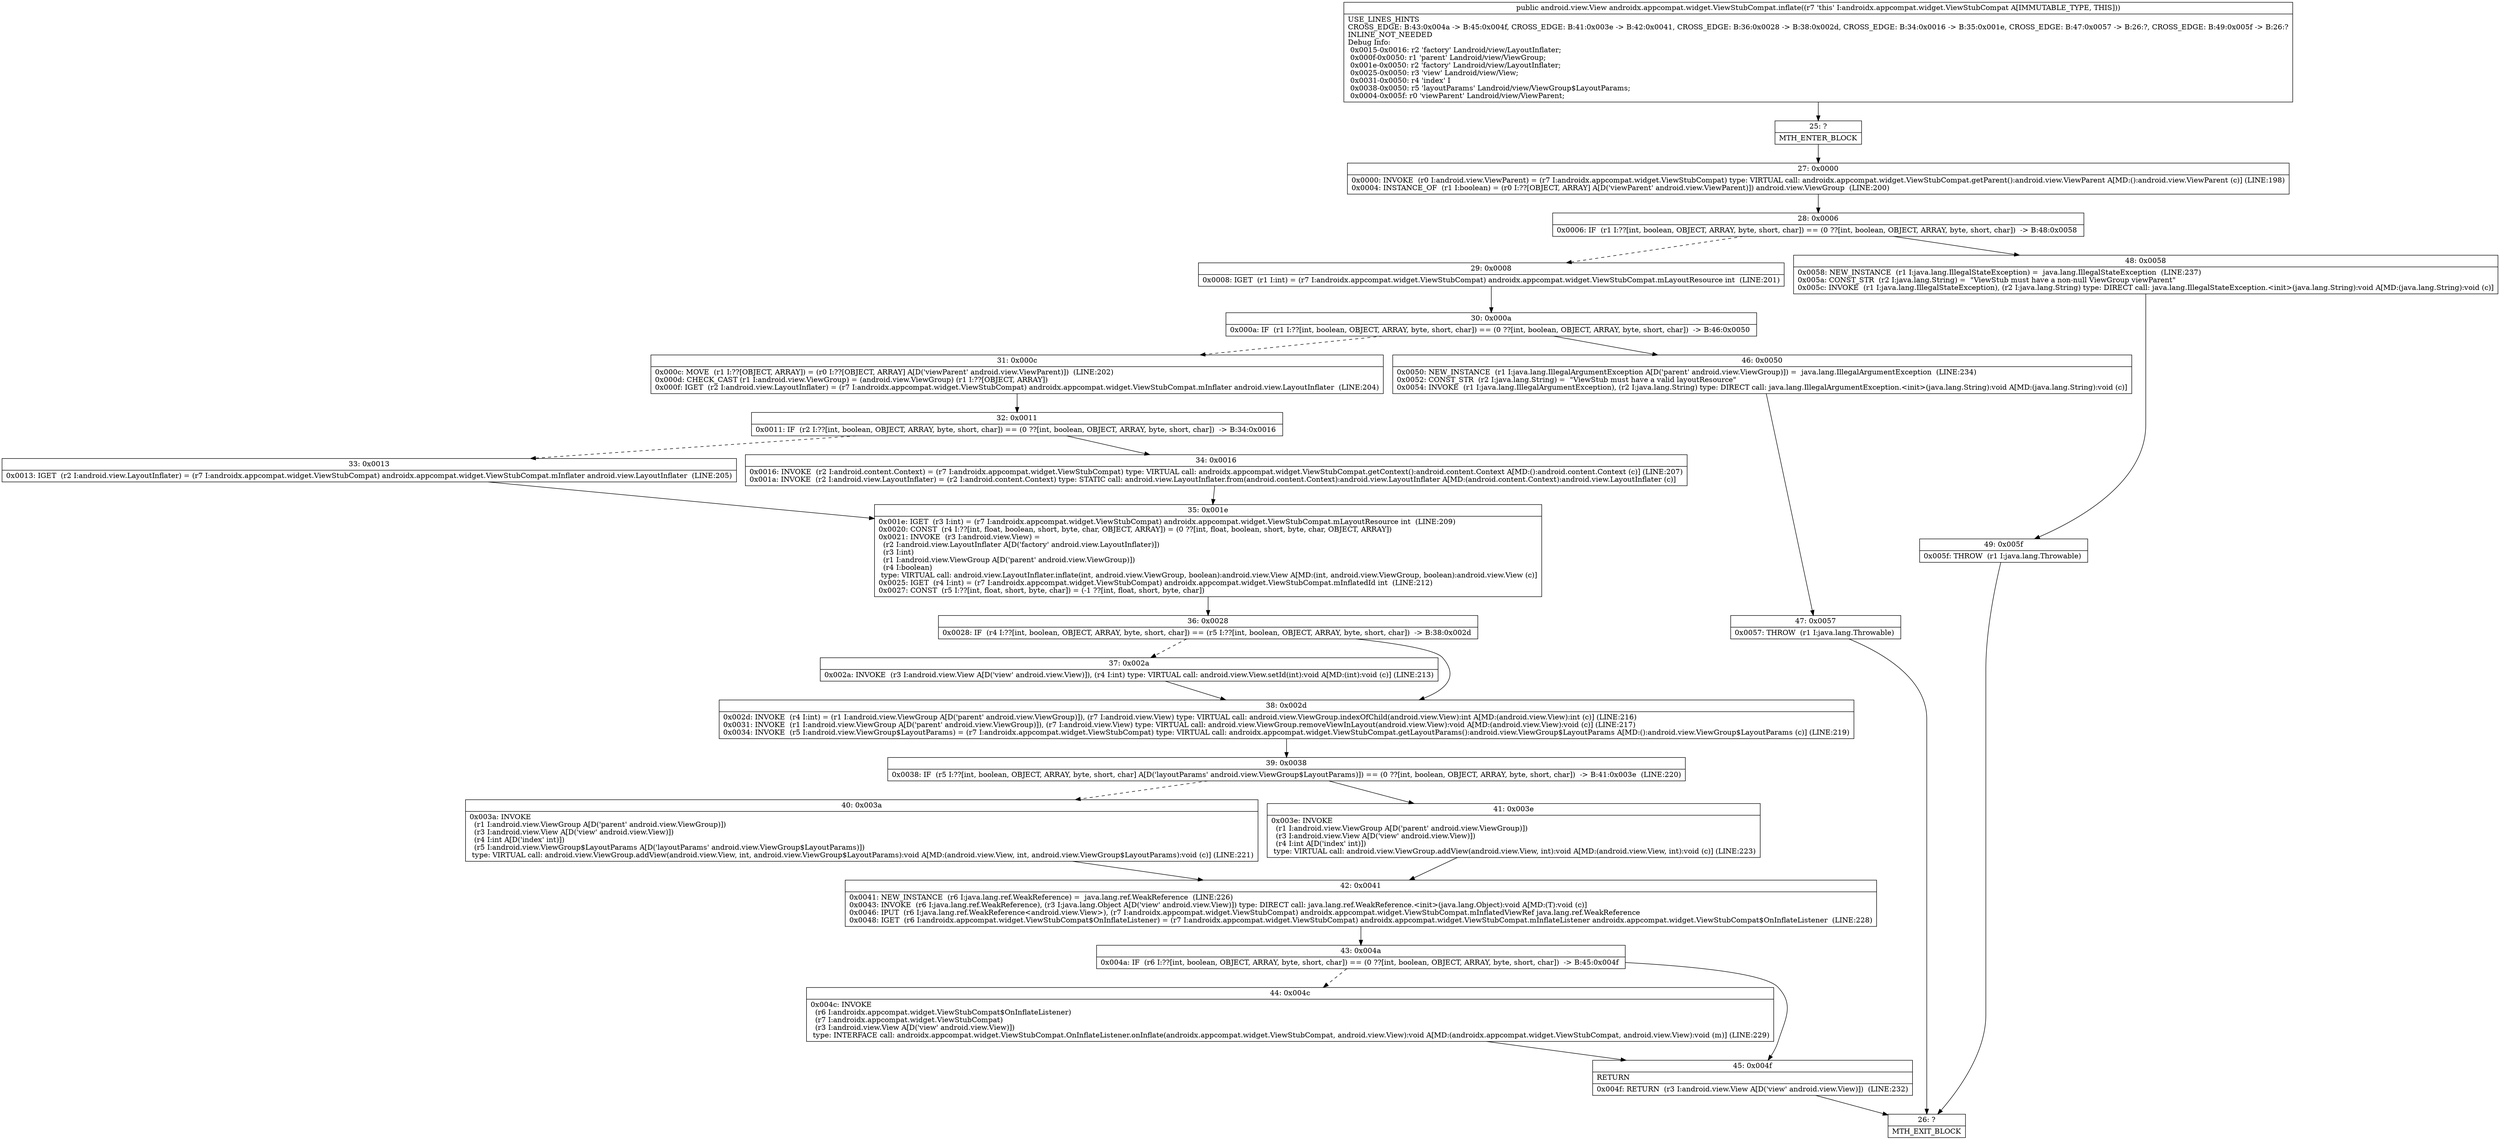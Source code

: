 digraph "CFG forandroidx.appcompat.widget.ViewStubCompat.inflate()Landroid\/view\/View;" {
Node_25 [shape=record,label="{25\:\ ?|MTH_ENTER_BLOCK\l}"];
Node_27 [shape=record,label="{27\:\ 0x0000|0x0000: INVOKE  (r0 I:android.view.ViewParent) = (r7 I:androidx.appcompat.widget.ViewStubCompat) type: VIRTUAL call: androidx.appcompat.widget.ViewStubCompat.getParent():android.view.ViewParent A[MD:():android.view.ViewParent (c)] (LINE:198)\l0x0004: INSTANCE_OF  (r1 I:boolean) = (r0 I:??[OBJECT, ARRAY] A[D('viewParent' android.view.ViewParent)]) android.view.ViewGroup  (LINE:200)\l}"];
Node_28 [shape=record,label="{28\:\ 0x0006|0x0006: IF  (r1 I:??[int, boolean, OBJECT, ARRAY, byte, short, char]) == (0 ??[int, boolean, OBJECT, ARRAY, byte, short, char])  \-\> B:48:0x0058 \l}"];
Node_29 [shape=record,label="{29\:\ 0x0008|0x0008: IGET  (r1 I:int) = (r7 I:androidx.appcompat.widget.ViewStubCompat) androidx.appcompat.widget.ViewStubCompat.mLayoutResource int  (LINE:201)\l}"];
Node_30 [shape=record,label="{30\:\ 0x000a|0x000a: IF  (r1 I:??[int, boolean, OBJECT, ARRAY, byte, short, char]) == (0 ??[int, boolean, OBJECT, ARRAY, byte, short, char])  \-\> B:46:0x0050 \l}"];
Node_31 [shape=record,label="{31\:\ 0x000c|0x000c: MOVE  (r1 I:??[OBJECT, ARRAY]) = (r0 I:??[OBJECT, ARRAY] A[D('viewParent' android.view.ViewParent)])  (LINE:202)\l0x000d: CHECK_CAST (r1 I:android.view.ViewGroup) = (android.view.ViewGroup) (r1 I:??[OBJECT, ARRAY]) \l0x000f: IGET  (r2 I:android.view.LayoutInflater) = (r7 I:androidx.appcompat.widget.ViewStubCompat) androidx.appcompat.widget.ViewStubCompat.mInflater android.view.LayoutInflater  (LINE:204)\l}"];
Node_32 [shape=record,label="{32\:\ 0x0011|0x0011: IF  (r2 I:??[int, boolean, OBJECT, ARRAY, byte, short, char]) == (0 ??[int, boolean, OBJECT, ARRAY, byte, short, char])  \-\> B:34:0x0016 \l}"];
Node_33 [shape=record,label="{33\:\ 0x0013|0x0013: IGET  (r2 I:android.view.LayoutInflater) = (r7 I:androidx.appcompat.widget.ViewStubCompat) androidx.appcompat.widget.ViewStubCompat.mInflater android.view.LayoutInflater  (LINE:205)\l}"];
Node_35 [shape=record,label="{35\:\ 0x001e|0x001e: IGET  (r3 I:int) = (r7 I:androidx.appcompat.widget.ViewStubCompat) androidx.appcompat.widget.ViewStubCompat.mLayoutResource int  (LINE:209)\l0x0020: CONST  (r4 I:??[int, float, boolean, short, byte, char, OBJECT, ARRAY]) = (0 ??[int, float, boolean, short, byte, char, OBJECT, ARRAY]) \l0x0021: INVOKE  (r3 I:android.view.View) = \l  (r2 I:android.view.LayoutInflater A[D('factory' android.view.LayoutInflater)])\l  (r3 I:int)\l  (r1 I:android.view.ViewGroup A[D('parent' android.view.ViewGroup)])\l  (r4 I:boolean)\l type: VIRTUAL call: android.view.LayoutInflater.inflate(int, android.view.ViewGroup, boolean):android.view.View A[MD:(int, android.view.ViewGroup, boolean):android.view.View (c)]\l0x0025: IGET  (r4 I:int) = (r7 I:androidx.appcompat.widget.ViewStubCompat) androidx.appcompat.widget.ViewStubCompat.mInflatedId int  (LINE:212)\l0x0027: CONST  (r5 I:??[int, float, short, byte, char]) = (\-1 ??[int, float, short, byte, char]) \l}"];
Node_36 [shape=record,label="{36\:\ 0x0028|0x0028: IF  (r4 I:??[int, boolean, OBJECT, ARRAY, byte, short, char]) == (r5 I:??[int, boolean, OBJECT, ARRAY, byte, short, char])  \-\> B:38:0x002d \l}"];
Node_37 [shape=record,label="{37\:\ 0x002a|0x002a: INVOKE  (r3 I:android.view.View A[D('view' android.view.View)]), (r4 I:int) type: VIRTUAL call: android.view.View.setId(int):void A[MD:(int):void (c)] (LINE:213)\l}"];
Node_38 [shape=record,label="{38\:\ 0x002d|0x002d: INVOKE  (r4 I:int) = (r1 I:android.view.ViewGroup A[D('parent' android.view.ViewGroup)]), (r7 I:android.view.View) type: VIRTUAL call: android.view.ViewGroup.indexOfChild(android.view.View):int A[MD:(android.view.View):int (c)] (LINE:216)\l0x0031: INVOKE  (r1 I:android.view.ViewGroup A[D('parent' android.view.ViewGroup)]), (r7 I:android.view.View) type: VIRTUAL call: android.view.ViewGroup.removeViewInLayout(android.view.View):void A[MD:(android.view.View):void (c)] (LINE:217)\l0x0034: INVOKE  (r5 I:android.view.ViewGroup$LayoutParams) = (r7 I:androidx.appcompat.widget.ViewStubCompat) type: VIRTUAL call: androidx.appcompat.widget.ViewStubCompat.getLayoutParams():android.view.ViewGroup$LayoutParams A[MD:():android.view.ViewGroup$LayoutParams (c)] (LINE:219)\l}"];
Node_39 [shape=record,label="{39\:\ 0x0038|0x0038: IF  (r5 I:??[int, boolean, OBJECT, ARRAY, byte, short, char] A[D('layoutParams' android.view.ViewGroup$LayoutParams)]) == (0 ??[int, boolean, OBJECT, ARRAY, byte, short, char])  \-\> B:41:0x003e  (LINE:220)\l}"];
Node_40 [shape=record,label="{40\:\ 0x003a|0x003a: INVOKE  \l  (r1 I:android.view.ViewGroup A[D('parent' android.view.ViewGroup)])\l  (r3 I:android.view.View A[D('view' android.view.View)])\l  (r4 I:int A[D('index' int)])\l  (r5 I:android.view.ViewGroup$LayoutParams A[D('layoutParams' android.view.ViewGroup$LayoutParams)])\l type: VIRTUAL call: android.view.ViewGroup.addView(android.view.View, int, android.view.ViewGroup$LayoutParams):void A[MD:(android.view.View, int, android.view.ViewGroup$LayoutParams):void (c)] (LINE:221)\l}"];
Node_42 [shape=record,label="{42\:\ 0x0041|0x0041: NEW_INSTANCE  (r6 I:java.lang.ref.WeakReference) =  java.lang.ref.WeakReference  (LINE:226)\l0x0043: INVOKE  (r6 I:java.lang.ref.WeakReference), (r3 I:java.lang.Object A[D('view' android.view.View)]) type: DIRECT call: java.lang.ref.WeakReference.\<init\>(java.lang.Object):void A[MD:(T):void (c)]\l0x0046: IPUT  (r6 I:java.lang.ref.WeakReference\<android.view.View\>), (r7 I:androidx.appcompat.widget.ViewStubCompat) androidx.appcompat.widget.ViewStubCompat.mInflatedViewRef java.lang.ref.WeakReference \l0x0048: IGET  (r6 I:androidx.appcompat.widget.ViewStubCompat$OnInflateListener) = (r7 I:androidx.appcompat.widget.ViewStubCompat) androidx.appcompat.widget.ViewStubCompat.mInflateListener androidx.appcompat.widget.ViewStubCompat$OnInflateListener  (LINE:228)\l}"];
Node_43 [shape=record,label="{43\:\ 0x004a|0x004a: IF  (r6 I:??[int, boolean, OBJECT, ARRAY, byte, short, char]) == (0 ??[int, boolean, OBJECT, ARRAY, byte, short, char])  \-\> B:45:0x004f \l}"];
Node_44 [shape=record,label="{44\:\ 0x004c|0x004c: INVOKE  \l  (r6 I:androidx.appcompat.widget.ViewStubCompat$OnInflateListener)\l  (r7 I:androidx.appcompat.widget.ViewStubCompat)\l  (r3 I:android.view.View A[D('view' android.view.View)])\l type: INTERFACE call: androidx.appcompat.widget.ViewStubCompat.OnInflateListener.onInflate(androidx.appcompat.widget.ViewStubCompat, android.view.View):void A[MD:(androidx.appcompat.widget.ViewStubCompat, android.view.View):void (m)] (LINE:229)\l}"];
Node_45 [shape=record,label="{45\:\ 0x004f|RETURN\l|0x004f: RETURN  (r3 I:android.view.View A[D('view' android.view.View)])  (LINE:232)\l}"];
Node_26 [shape=record,label="{26\:\ ?|MTH_EXIT_BLOCK\l}"];
Node_41 [shape=record,label="{41\:\ 0x003e|0x003e: INVOKE  \l  (r1 I:android.view.ViewGroup A[D('parent' android.view.ViewGroup)])\l  (r3 I:android.view.View A[D('view' android.view.View)])\l  (r4 I:int A[D('index' int)])\l type: VIRTUAL call: android.view.ViewGroup.addView(android.view.View, int):void A[MD:(android.view.View, int):void (c)] (LINE:223)\l}"];
Node_34 [shape=record,label="{34\:\ 0x0016|0x0016: INVOKE  (r2 I:android.content.Context) = (r7 I:androidx.appcompat.widget.ViewStubCompat) type: VIRTUAL call: androidx.appcompat.widget.ViewStubCompat.getContext():android.content.Context A[MD:():android.content.Context (c)] (LINE:207)\l0x001a: INVOKE  (r2 I:android.view.LayoutInflater) = (r2 I:android.content.Context) type: STATIC call: android.view.LayoutInflater.from(android.content.Context):android.view.LayoutInflater A[MD:(android.content.Context):android.view.LayoutInflater (c)]\l}"];
Node_46 [shape=record,label="{46\:\ 0x0050|0x0050: NEW_INSTANCE  (r1 I:java.lang.IllegalArgumentException A[D('parent' android.view.ViewGroup)]) =  java.lang.IllegalArgumentException  (LINE:234)\l0x0052: CONST_STR  (r2 I:java.lang.String) =  \"ViewStub must have a valid layoutResource\" \l0x0054: INVOKE  (r1 I:java.lang.IllegalArgumentException), (r2 I:java.lang.String) type: DIRECT call: java.lang.IllegalArgumentException.\<init\>(java.lang.String):void A[MD:(java.lang.String):void (c)]\l}"];
Node_47 [shape=record,label="{47\:\ 0x0057|0x0057: THROW  (r1 I:java.lang.Throwable) \l}"];
Node_48 [shape=record,label="{48\:\ 0x0058|0x0058: NEW_INSTANCE  (r1 I:java.lang.IllegalStateException) =  java.lang.IllegalStateException  (LINE:237)\l0x005a: CONST_STR  (r2 I:java.lang.String) =  \"ViewStub must have a non\-null ViewGroup viewParent\" \l0x005c: INVOKE  (r1 I:java.lang.IllegalStateException), (r2 I:java.lang.String) type: DIRECT call: java.lang.IllegalStateException.\<init\>(java.lang.String):void A[MD:(java.lang.String):void (c)]\l}"];
Node_49 [shape=record,label="{49\:\ 0x005f|0x005f: THROW  (r1 I:java.lang.Throwable) \l}"];
MethodNode[shape=record,label="{public android.view.View androidx.appcompat.widget.ViewStubCompat.inflate((r7 'this' I:androidx.appcompat.widget.ViewStubCompat A[IMMUTABLE_TYPE, THIS]))  | USE_LINES_HINTS\lCROSS_EDGE: B:43:0x004a \-\> B:45:0x004f, CROSS_EDGE: B:41:0x003e \-\> B:42:0x0041, CROSS_EDGE: B:36:0x0028 \-\> B:38:0x002d, CROSS_EDGE: B:34:0x0016 \-\> B:35:0x001e, CROSS_EDGE: B:47:0x0057 \-\> B:26:?, CROSS_EDGE: B:49:0x005f \-\> B:26:?\lINLINE_NOT_NEEDED\lDebug Info:\l  0x0015\-0x0016: r2 'factory' Landroid\/view\/LayoutInflater;\l  0x000f\-0x0050: r1 'parent' Landroid\/view\/ViewGroup;\l  0x001e\-0x0050: r2 'factory' Landroid\/view\/LayoutInflater;\l  0x0025\-0x0050: r3 'view' Landroid\/view\/View;\l  0x0031\-0x0050: r4 'index' I\l  0x0038\-0x0050: r5 'layoutParams' Landroid\/view\/ViewGroup$LayoutParams;\l  0x0004\-0x005f: r0 'viewParent' Landroid\/view\/ViewParent;\l}"];
MethodNode -> Node_25;Node_25 -> Node_27;
Node_27 -> Node_28;
Node_28 -> Node_29[style=dashed];
Node_28 -> Node_48;
Node_29 -> Node_30;
Node_30 -> Node_31[style=dashed];
Node_30 -> Node_46;
Node_31 -> Node_32;
Node_32 -> Node_33[style=dashed];
Node_32 -> Node_34;
Node_33 -> Node_35;
Node_35 -> Node_36;
Node_36 -> Node_37[style=dashed];
Node_36 -> Node_38;
Node_37 -> Node_38;
Node_38 -> Node_39;
Node_39 -> Node_40[style=dashed];
Node_39 -> Node_41;
Node_40 -> Node_42;
Node_42 -> Node_43;
Node_43 -> Node_44[style=dashed];
Node_43 -> Node_45;
Node_44 -> Node_45;
Node_45 -> Node_26;
Node_41 -> Node_42;
Node_34 -> Node_35;
Node_46 -> Node_47;
Node_47 -> Node_26;
Node_48 -> Node_49;
Node_49 -> Node_26;
}

